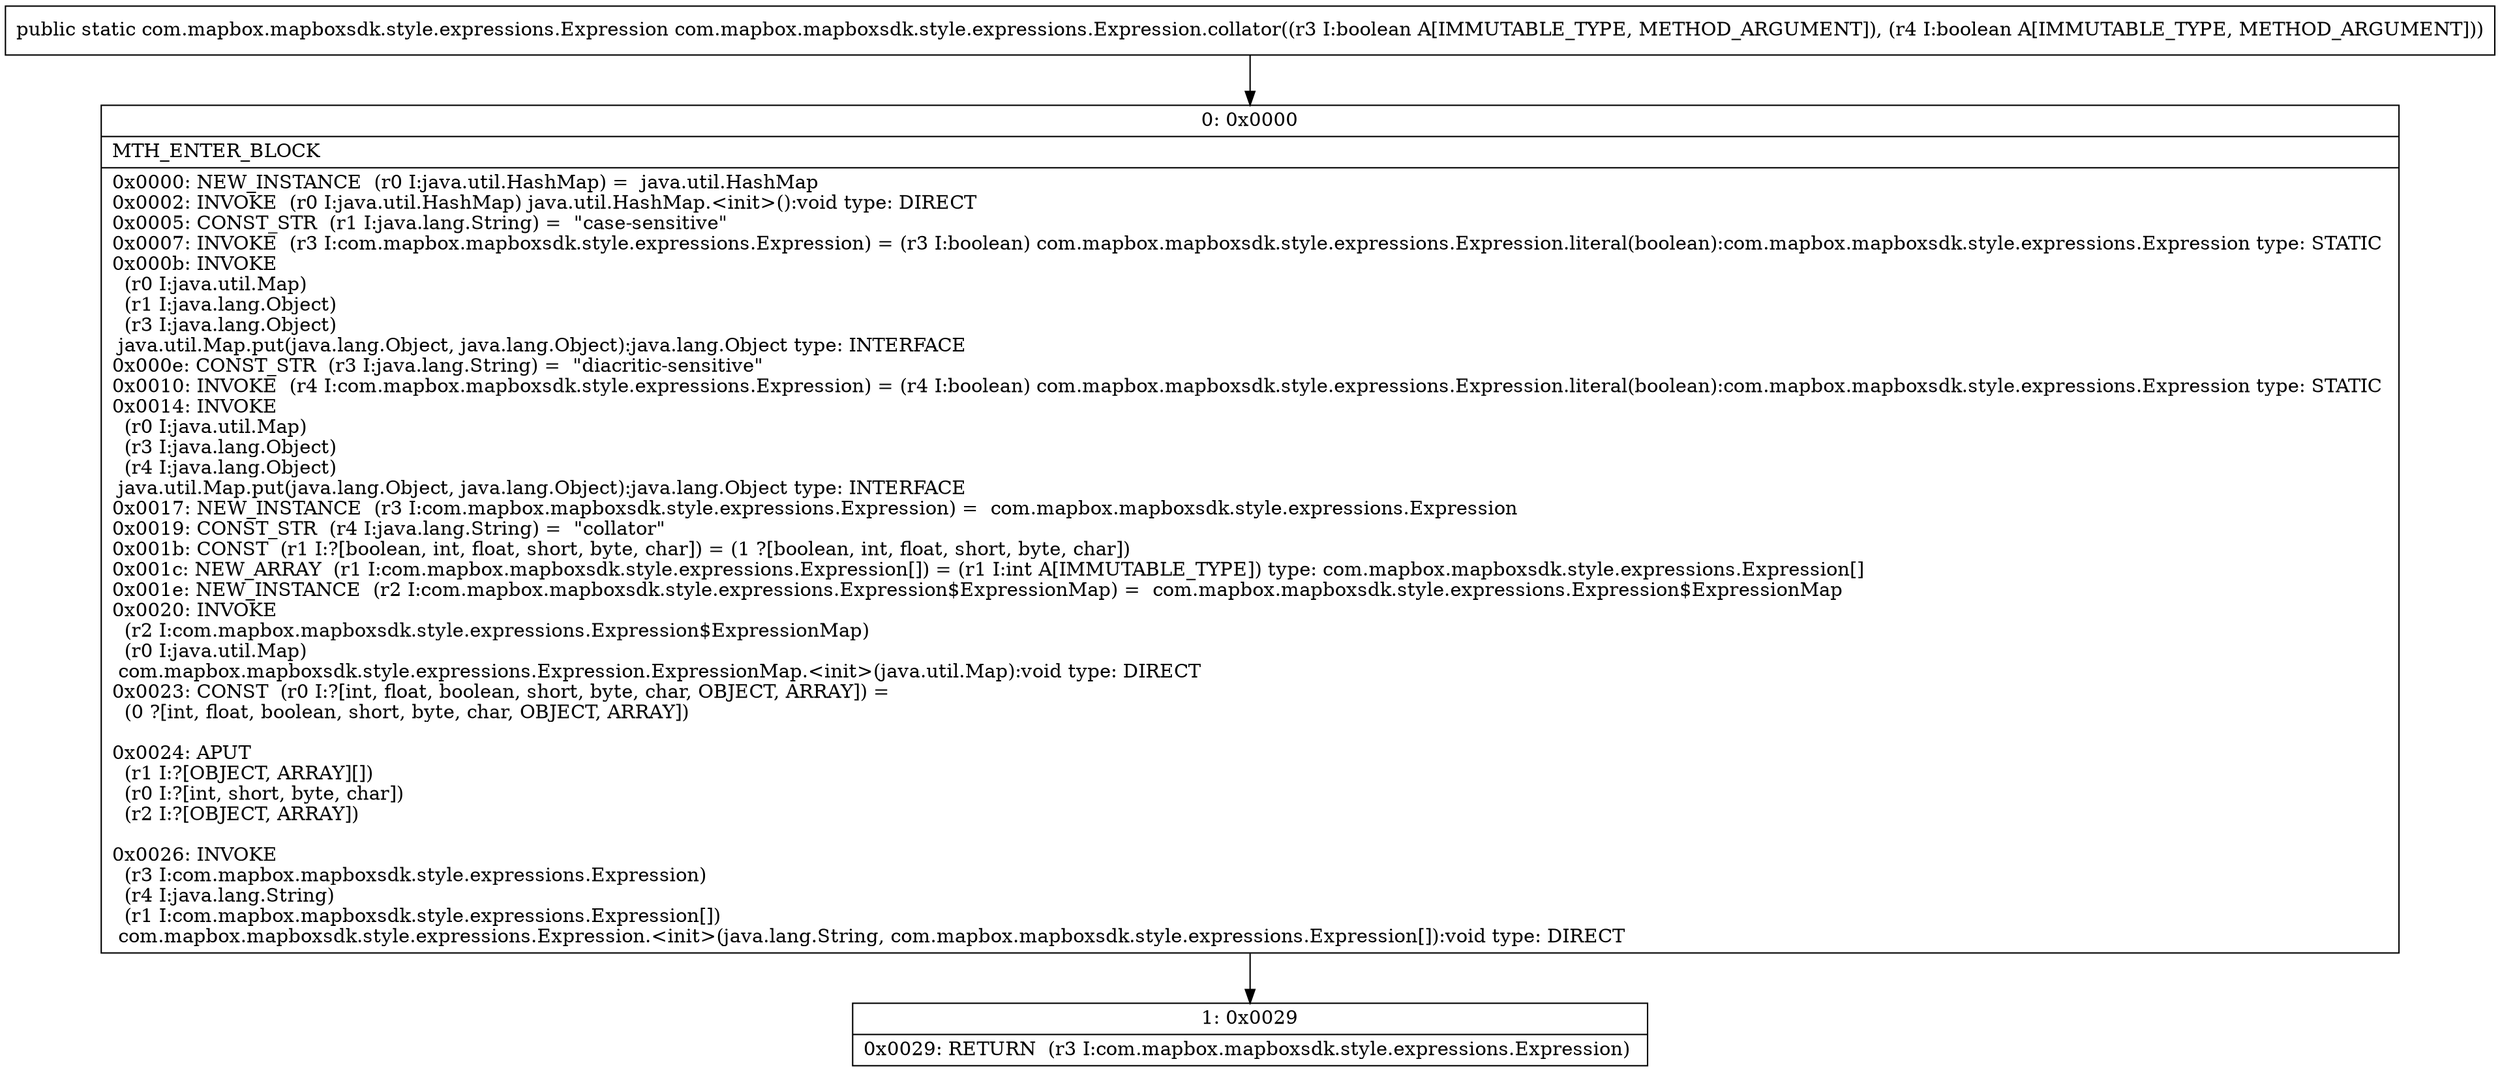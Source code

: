 digraph "CFG forcom.mapbox.mapboxsdk.style.expressions.Expression.collator(ZZ)Lcom\/mapbox\/mapboxsdk\/style\/expressions\/Expression;" {
Node_0 [shape=record,label="{0\:\ 0x0000|MTH_ENTER_BLOCK\l|0x0000: NEW_INSTANCE  (r0 I:java.util.HashMap) =  java.util.HashMap \l0x0002: INVOKE  (r0 I:java.util.HashMap) java.util.HashMap.\<init\>():void type: DIRECT \l0x0005: CONST_STR  (r1 I:java.lang.String) =  \"case\-sensitive\" \l0x0007: INVOKE  (r3 I:com.mapbox.mapboxsdk.style.expressions.Expression) = (r3 I:boolean) com.mapbox.mapboxsdk.style.expressions.Expression.literal(boolean):com.mapbox.mapboxsdk.style.expressions.Expression type: STATIC \l0x000b: INVOKE  \l  (r0 I:java.util.Map)\l  (r1 I:java.lang.Object)\l  (r3 I:java.lang.Object)\l java.util.Map.put(java.lang.Object, java.lang.Object):java.lang.Object type: INTERFACE \l0x000e: CONST_STR  (r3 I:java.lang.String) =  \"diacritic\-sensitive\" \l0x0010: INVOKE  (r4 I:com.mapbox.mapboxsdk.style.expressions.Expression) = (r4 I:boolean) com.mapbox.mapboxsdk.style.expressions.Expression.literal(boolean):com.mapbox.mapboxsdk.style.expressions.Expression type: STATIC \l0x0014: INVOKE  \l  (r0 I:java.util.Map)\l  (r3 I:java.lang.Object)\l  (r4 I:java.lang.Object)\l java.util.Map.put(java.lang.Object, java.lang.Object):java.lang.Object type: INTERFACE \l0x0017: NEW_INSTANCE  (r3 I:com.mapbox.mapboxsdk.style.expressions.Expression) =  com.mapbox.mapboxsdk.style.expressions.Expression \l0x0019: CONST_STR  (r4 I:java.lang.String) =  \"collator\" \l0x001b: CONST  (r1 I:?[boolean, int, float, short, byte, char]) = (1 ?[boolean, int, float, short, byte, char]) \l0x001c: NEW_ARRAY  (r1 I:com.mapbox.mapboxsdk.style.expressions.Expression[]) = (r1 I:int A[IMMUTABLE_TYPE]) type: com.mapbox.mapboxsdk.style.expressions.Expression[] \l0x001e: NEW_INSTANCE  (r2 I:com.mapbox.mapboxsdk.style.expressions.Expression$ExpressionMap) =  com.mapbox.mapboxsdk.style.expressions.Expression$ExpressionMap \l0x0020: INVOKE  \l  (r2 I:com.mapbox.mapboxsdk.style.expressions.Expression$ExpressionMap)\l  (r0 I:java.util.Map)\l com.mapbox.mapboxsdk.style.expressions.Expression.ExpressionMap.\<init\>(java.util.Map):void type: DIRECT \l0x0023: CONST  (r0 I:?[int, float, boolean, short, byte, char, OBJECT, ARRAY]) = \l  (0 ?[int, float, boolean, short, byte, char, OBJECT, ARRAY])\l \l0x0024: APUT  \l  (r1 I:?[OBJECT, ARRAY][])\l  (r0 I:?[int, short, byte, char])\l  (r2 I:?[OBJECT, ARRAY])\l \l0x0026: INVOKE  \l  (r3 I:com.mapbox.mapboxsdk.style.expressions.Expression)\l  (r4 I:java.lang.String)\l  (r1 I:com.mapbox.mapboxsdk.style.expressions.Expression[])\l com.mapbox.mapboxsdk.style.expressions.Expression.\<init\>(java.lang.String, com.mapbox.mapboxsdk.style.expressions.Expression[]):void type: DIRECT \l}"];
Node_1 [shape=record,label="{1\:\ 0x0029|0x0029: RETURN  (r3 I:com.mapbox.mapboxsdk.style.expressions.Expression) \l}"];
MethodNode[shape=record,label="{public static com.mapbox.mapboxsdk.style.expressions.Expression com.mapbox.mapboxsdk.style.expressions.Expression.collator((r3 I:boolean A[IMMUTABLE_TYPE, METHOD_ARGUMENT]), (r4 I:boolean A[IMMUTABLE_TYPE, METHOD_ARGUMENT])) }"];
MethodNode -> Node_0;
Node_0 -> Node_1;
}


